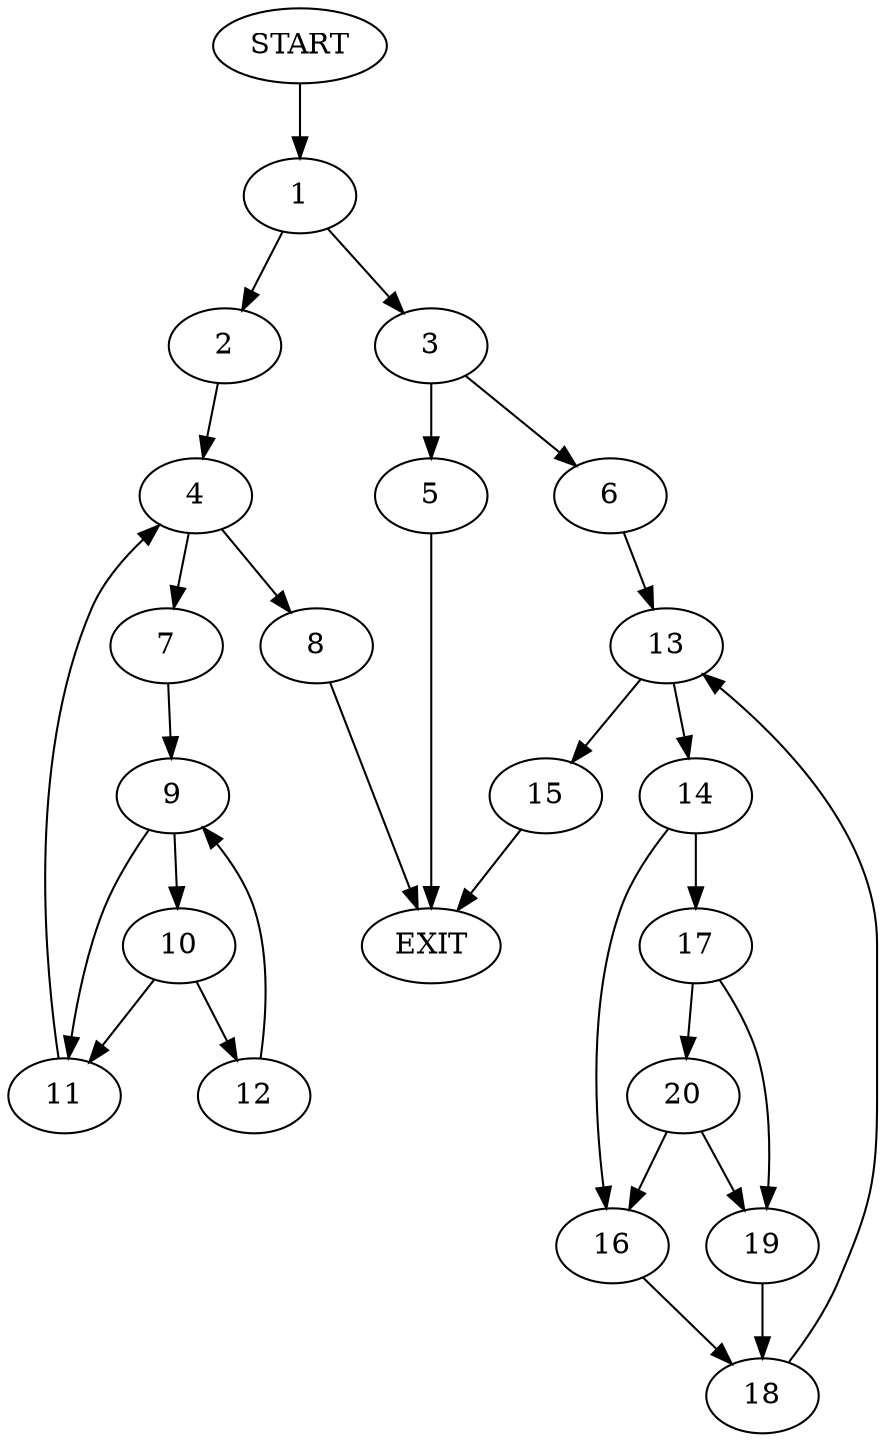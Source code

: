 digraph {
0 [label="START"]
21 [label="EXIT"]
0 -> 1
1 -> 2
1 -> 3
2 -> 4
3 -> 5
3 -> 6
4 -> 7
4 -> 8
7 -> 9
8 -> 21
9 -> 10
9 -> 11
10 -> 12
10 -> 11
11 -> 4
12 -> 9
5 -> 21
6 -> 13
13 -> 14
13 -> 15
14 -> 16
14 -> 17
15 -> 21
16 -> 18
17 -> 19
17 -> 20
19 -> 18
20 -> 19
20 -> 16
18 -> 13
}
